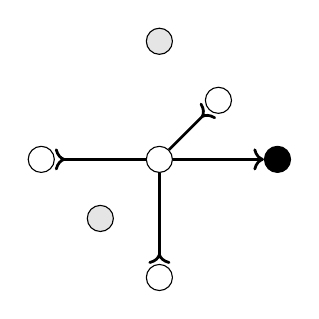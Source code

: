 \begin{tikzpicture}[%
  node distance=1.5cm, auto,
  wnode/.style={circle,fill=white,draw},
  bnode/.style={circle,fill=black,draw},
  gnode/.style={circle,fill=black!10,draw},
  thickline/.style={line width=1pt}]
  \node[wnode] (O) {};
  \node[wnode] [left of=O] (O1) {};
  \node[wnode] [right of=O, above of=O, node distance=0.75cm] (O2) {};
  \node[wnode] [below of=O] (O3) {};
  \node[bnode] (N1) [right of=O] {};
  \node[gnode] (N2) [left of=O, below of=O, node distance=0.75cm] {};
  \node[gnode] (N3) [above of=O] {};
  \path[thickline, >-] (O1) edge (O);
  \path[thickline, >-] (O2) edge (O);
  \path[thickline, >-] (O3) edge (O);
  \draw[thickline,->] (O) to node {} (N1);
\end{tikzpicture}

